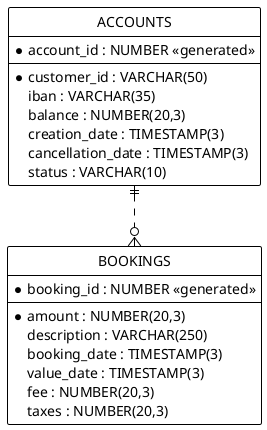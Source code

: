 @startuml

' hide the spot
hide circle

' avoid problems with angled crows feet
skinparam linetype ortho

<style>
classDiagram {
  BackGroundColor white
  LineThickness 1
  LineColor black
}
</style>

entity "ACCOUNTS" as accounts {
* account_id : NUMBER <<generated>>
---
* customer_id : VARCHAR(50)
iban : VARCHAR(35)
balance : NUMBER(20,3)
creation_date : TIMESTAMP(3)
cancellation_date : TIMESTAMP(3)
status : VARCHAR(10)
}

entity "BOOKINGS" as bookings {
* booking_id : NUMBER <<generated>>
---
* amount : NUMBER(20,3)
description : VARCHAR(250)
booking_date : TIMESTAMP(3)
value_date : TIMESTAMP(3)
fee : NUMBER(20,3)
taxes : NUMBER(20,3)
}

accounts ||..o{ bookings

@enduml
